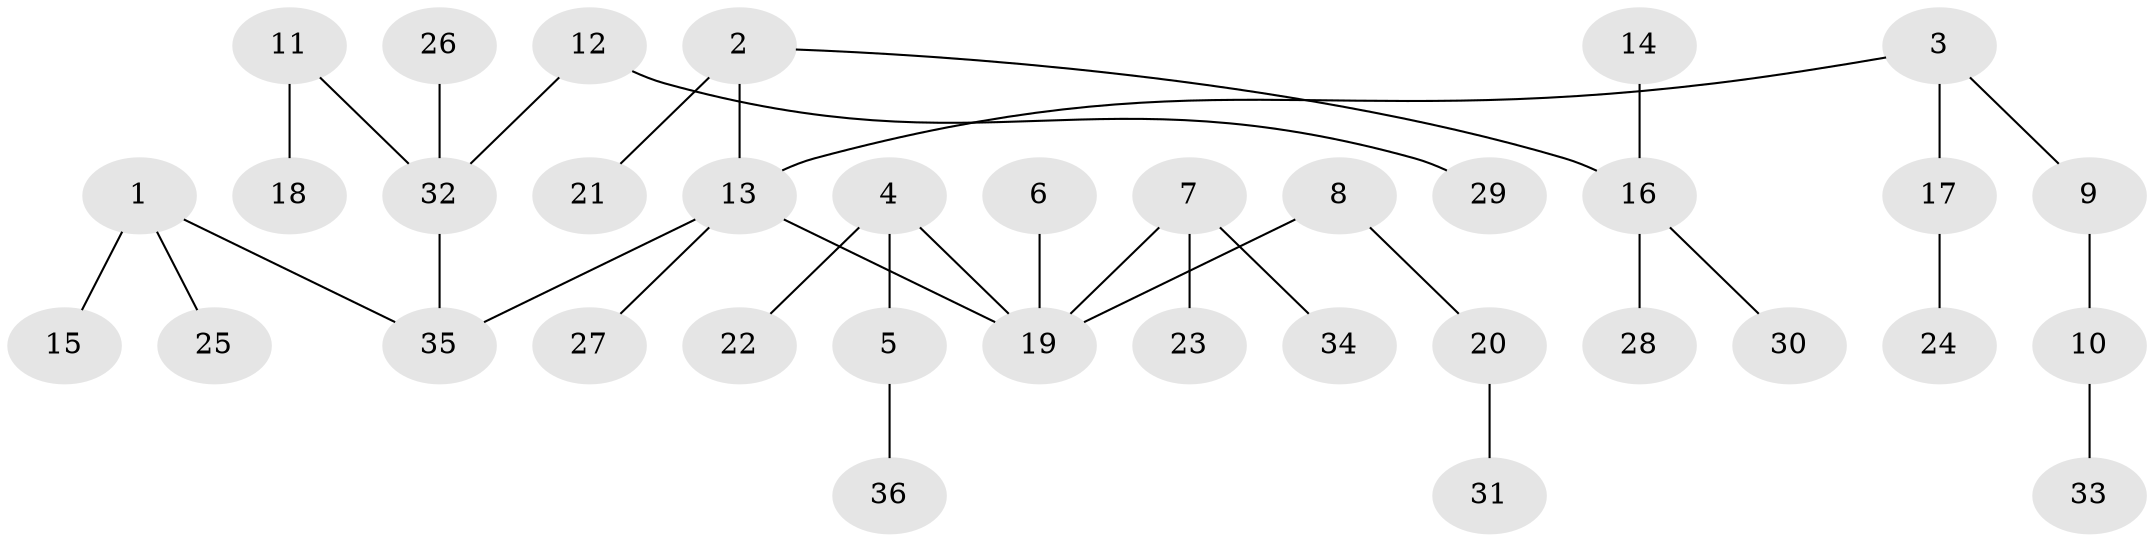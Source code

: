 // original degree distribution, {6: 0.03389830508474576, 4: 0.03389830508474576, 3: 0.11864406779661017, 5: 0.03389830508474576, 2: 0.3220338983050847, 1: 0.4576271186440678}
// Generated by graph-tools (version 1.1) at 2025/37/03/04/25 23:37:17]
// undirected, 36 vertices, 35 edges
graph export_dot {
  node [color=gray90,style=filled];
  1;
  2;
  3;
  4;
  5;
  6;
  7;
  8;
  9;
  10;
  11;
  12;
  13;
  14;
  15;
  16;
  17;
  18;
  19;
  20;
  21;
  22;
  23;
  24;
  25;
  26;
  27;
  28;
  29;
  30;
  31;
  32;
  33;
  34;
  35;
  36;
  1 -- 15 [weight=1.0];
  1 -- 25 [weight=1.0];
  1 -- 35 [weight=1.0];
  2 -- 13 [weight=1.0];
  2 -- 16 [weight=1.0];
  2 -- 21 [weight=1.0];
  3 -- 9 [weight=1.0];
  3 -- 13 [weight=1.0];
  3 -- 17 [weight=1.0];
  4 -- 5 [weight=1.0];
  4 -- 19 [weight=1.0];
  4 -- 22 [weight=1.0];
  5 -- 36 [weight=1.0];
  6 -- 19 [weight=1.0];
  7 -- 19 [weight=1.0];
  7 -- 23 [weight=1.0];
  7 -- 34 [weight=1.0];
  8 -- 19 [weight=1.0];
  8 -- 20 [weight=1.0];
  9 -- 10 [weight=1.0];
  10 -- 33 [weight=1.0];
  11 -- 18 [weight=1.0];
  11 -- 32 [weight=1.0];
  12 -- 29 [weight=1.0];
  12 -- 32 [weight=1.0];
  13 -- 19 [weight=1.0];
  13 -- 27 [weight=1.0];
  13 -- 35 [weight=1.0];
  14 -- 16 [weight=1.0];
  16 -- 28 [weight=1.0];
  16 -- 30 [weight=1.0];
  17 -- 24 [weight=1.0];
  20 -- 31 [weight=1.0];
  26 -- 32 [weight=1.0];
  32 -- 35 [weight=1.0];
}
